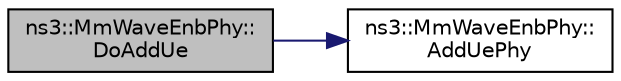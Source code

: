 digraph "ns3::MmWaveEnbPhy::DoAddUe"
{
  edge [fontname="Helvetica",fontsize="10",labelfontname="Helvetica",labelfontsize="10"];
  node [fontname="Helvetica",fontsize="10",shape=record];
  rankdir="LR";
  Node1 [label="ns3::MmWaveEnbPhy::\lDoAddUe",height=0.2,width=0.4,color="black", fillcolor="grey75", style="filled", fontcolor="black"];
  Node1 -> Node2 [color="midnightblue",fontsize="10",style="solid"];
  Node2 [label="ns3::MmWaveEnbPhy::\lAddUePhy",height=0.2,width=0.4,color="black", fillcolor="white", style="filled",URL="$d1/d58/classns3_1_1MmWaveEnbPhy.html#adc28805fe2c01c24bc0eea1f767b231f"];
}
